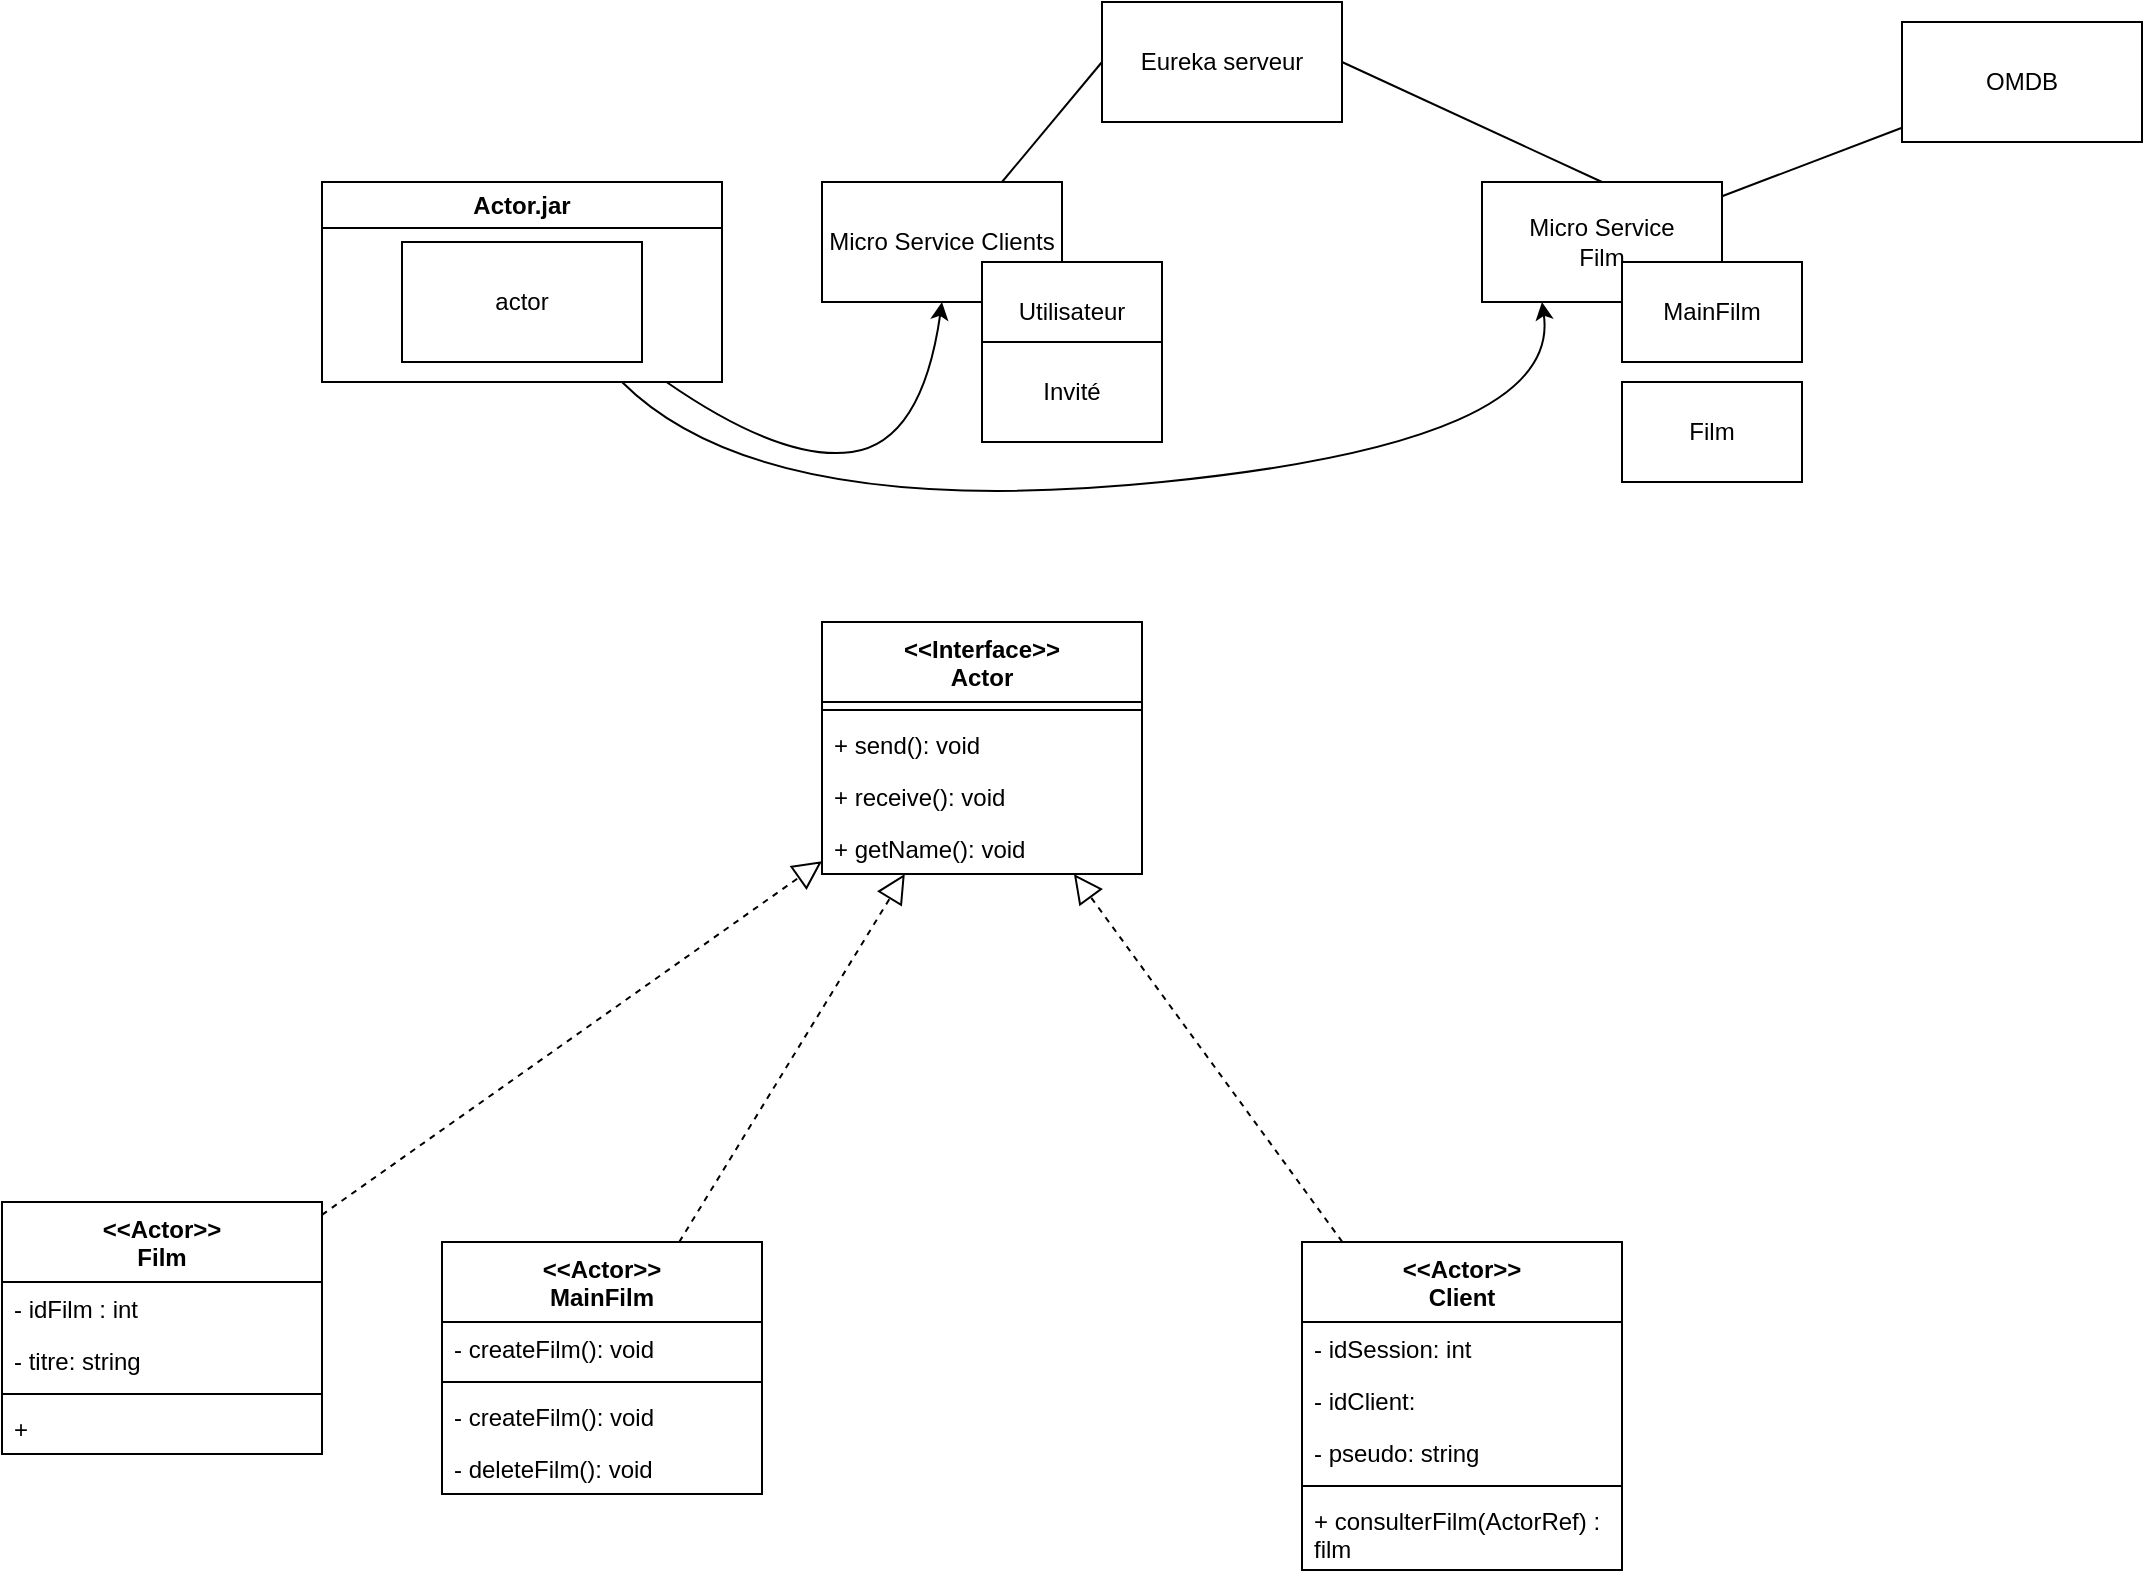 <mxfile>
    <diagram name="Page-1" id="xaepPVeMVHLdnXuHJ6hc">
        <mxGraphModel dx="1922" dy="495" grid="1" gridSize="10" guides="1" tooltips="1" connect="1" arrows="1" fold="1" page="1" pageScale="1" pageWidth="850" pageHeight="1100" math="0" shadow="0">
            <root>
                <mxCell id="0"/>
                <mxCell id="1" parent="0"/>
                <mxCell id="WF85bpnIwKM6t9ZRjDKj-1" value="Eureka serveur" style="rounded=0;whiteSpace=wrap;html=1;" parent="1" vertex="1">
                    <mxGeometry x="460" y="60" width="120" height="60" as="geometry"/>
                </mxCell>
                <mxCell id="WF85bpnIwKM6t9ZRjDKj-2" value="Micro Service&lt;div&gt;Film&lt;/div&gt;" style="rounded=0;whiteSpace=wrap;html=1;" parent="1" vertex="1">
                    <mxGeometry x="650" y="150" width="120" height="60" as="geometry"/>
                </mxCell>
                <mxCell id="WF85bpnIwKM6t9ZRjDKj-3" value="Micro Service Clients" style="rounded=0;whiteSpace=wrap;html=1;" parent="1" vertex="1">
                    <mxGeometry x="320" y="150" width="120" height="60" as="geometry"/>
                </mxCell>
                <mxCell id="WF85bpnIwKM6t9ZRjDKj-6" value="" style="endArrow=none;html=1;rounded=0;exitX=0.75;exitY=0;exitDx=0;exitDy=0;entryX=0;entryY=0.5;entryDx=0;entryDy=0;" parent="1" source="WF85bpnIwKM6t9ZRjDKj-3" target="WF85bpnIwKM6t9ZRjDKj-1" edge="1">
                    <mxGeometry width="50" height="50" relative="1" as="geometry">
                        <mxPoint x="400" y="280" as="sourcePoint"/>
                        <mxPoint x="450" y="230" as="targetPoint"/>
                    </mxGeometry>
                </mxCell>
                <mxCell id="WF85bpnIwKM6t9ZRjDKj-7" value="" style="endArrow=none;html=1;rounded=0;exitX=0.5;exitY=0;exitDx=0;exitDy=0;entryX=1;entryY=0.5;entryDx=0;entryDy=0;" parent="1" source="WF85bpnIwKM6t9ZRjDKj-2" target="WF85bpnIwKM6t9ZRjDKj-1" edge="1">
                    <mxGeometry width="50" height="50" relative="1" as="geometry">
                        <mxPoint x="400" y="280" as="sourcePoint"/>
                        <mxPoint x="450" y="230" as="targetPoint"/>
                    </mxGeometry>
                </mxCell>
                <mxCell id="WF85bpnIwKM6t9ZRjDKj-11" value="Actor.jar" style="swimlane;whiteSpace=wrap;html=1;" parent="1" vertex="1">
                    <mxGeometry x="70" y="150" width="200" height="100" as="geometry"/>
                </mxCell>
                <mxCell id="WF85bpnIwKM6t9ZRjDKj-8" value="actor" style="rounded=0;whiteSpace=wrap;html=1;" parent="WF85bpnIwKM6t9ZRjDKj-11" vertex="1">
                    <mxGeometry x="40" y="30" width="120" height="60" as="geometry"/>
                </mxCell>
                <mxCell id="WF85bpnIwKM6t9ZRjDKj-12" value="" style="curved=1;endArrow=classic;html=1;rounded=0;entryX=0.5;entryY=1;entryDx=0;entryDy=0;" parent="1" target="WF85bpnIwKM6t9ZRjDKj-3" edge="1" source="WF85bpnIwKM6t9ZRjDKj-11">
                    <mxGeometry width="50" height="50" relative="1" as="geometry">
                        <mxPoint x="210" y="250" as="sourcePoint"/>
                        <mxPoint x="450" y="230" as="targetPoint"/>
                        <Array as="points">
                            <mxPoint x="300" y="290"/>
                            <mxPoint x="370" y="280"/>
                        </Array>
                    </mxGeometry>
                </mxCell>
                <mxCell id="WF85bpnIwKM6t9ZRjDKj-13" value="" style="curved=1;endArrow=classic;html=1;rounded=0;entryX=0.25;entryY=1;entryDx=0;entryDy=0;" parent="1" target="WF85bpnIwKM6t9ZRjDKj-2" edge="1" source="WF85bpnIwKM6t9ZRjDKj-11">
                    <mxGeometry width="50" height="50" relative="1" as="geometry">
                        <mxPoint x="190" y="250" as="sourcePoint"/>
                        <mxPoint x="380" y="260" as="targetPoint"/>
                        <Array as="points">
                            <mxPoint x="290" y="320"/>
                            <mxPoint x="690" y="280"/>
                        </Array>
                    </mxGeometry>
                </mxCell>
                <mxCell id="WF85bpnIwKM6t9ZRjDKj-10" value="Utilisateur" style="rounded=0;whiteSpace=wrap;html=1;" parent="1" vertex="1">
                    <mxGeometry x="400" y="190" width="90" height="50" as="geometry"/>
                </mxCell>
                <mxCell id="WF85bpnIwKM6t9ZRjDKj-9" value="Film" style="rounded=0;whiteSpace=wrap;html=1;" parent="1" vertex="1">
                    <mxGeometry x="720" y="250" width="90" height="50" as="geometry"/>
                </mxCell>
                <mxCell id="2" value="&lt;div&gt;&amp;lt;&amp;lt;Interface&amp;gt;&amp;gt;&lt;/div&gt;Actor" style="swimlane;fontStyle=1;align=center;verticalAlign=top;childLayout=stackLayout;horizontal=1;startSize=40;horizontalStack=0;resizeParent=1;resizeParentMax=0;resizeLast=0;collapsible=1;marginBottom=0;whiteSpace=wrap;html=1;" vertex="1" parent="1">
                    <mxGeometry x="320" y="370" width="160" height="126" as="geometry"/>
                </mxCell>
                <mxCell id="4" value="" style="line;strokeWidth=1;fillColor=none;align=left;verticalAlign=middle;spacingTop=-1;spacingLeft=3;spacingRight=3;rotatable=0;labelPosition=right;points=[];portConstraint=eastwest;strokeColor=inherit;" vertex="1" parent="2">
                    <mxGeometry y="40" width="160" height="8" as="geometry"/>
                </mxCell>
                <mxCell id="5" value="+ send(): void" style="text;strokeColor=none;fillColor=none;align=left;verticalAlign=top;spacingLeft=4;spacingRight=4;overflow=hidden;rotatable=0;points=[[0,0.5],[1,0.5]];portConstraint=eastwest;whiteSpace=wrap;html=1;" vertex="1" parent="2">
                    <mxGeometry y="48" width="160" height="26" as="geometry"/>
                </mxCell>
                <mxCell id="6" value="+ receive(): void" style="text;strokeColor=none;fillColor=none;align=left;verticalAlign=top;spacingLeft=4;spacingRight=4;overflow=hidden;rotatable=0;points=[[0,0.5],[1,0.5]];portConstraint=eastwest;whiteSpace=wrap;html=1;" vertex="1" parent="2">
                    <mxGeometry y="74" width="160" height="26" as="geometry"/>
                </mxCell>
                <mxCell id="7" value="+ getName(): void" style="text;strokeColor=none;fillColor=none;align=left;verticalAlign=top;spacingLeft=4;spacingRight=4;overflow=hidden;rotatable=0;points=[[0,0.5],[1,0.5]];portConstraint=eastwest;whiteSpace=wrap;html=1;" vertex="1" parent="2">
                    <mxGeometry y="100" width="160" height="26" as="geometry"/>
                </mxCell>
                <mxCell id="9" value="&lt;div&gt;&amp;lt;&amp;lt;Actor&amp;gt;&amp;gt;&lt;/div&gt;Client" style="swimlane;fontStyle=1;align=center;verticalAlign=top;childLayout=stackLayout;horizontal=1;startSize=40;horizontalStack=0;resizeParent=1;resizeParentMax=0;resizeLast=0;collapsible=1;marginBottom=0;whiteSpace=wrap;html=1;" vertex="1" parent="1">
                    <mxGeometry x="560" y="680" width="160" height="164" as="geometry"/>
                </mxCell>
                <mxCell id="15" value="- idSession: int" style="text;strokeColor=none;fillColor=none;align=left;verticalAlign=top;spacingLeft=4;spacingRight=4;overflow=hidden;rotatable=0;points=[[0,0.5],[1,0.5]];portConstraint=eastwest;whiteSpace=wrap;html=1;" vertex="1" parent="9">
                    <mxGeometry y="40" width="160" height="26" as="geometry"/>
                </mxCell>
                <mxCell id="14" value="- idClient:&amp;nbsp;" style="text;strokeColor=none;fillColor=none;align=left;verticalAlign=top;spacingLeft=4;spacingRight=4;overflow=hidden;rotatable=0;points=[[0,0.5],[1,0.5]];portConstraint=eastwest;whiteSpace=wrap;html=1;" vertex="1" parent="9">
                    <mxGeometry y="66" width="160" height="26" as="geometry"/>
                </mxCell>
                <mxCell id="17" value="- pseudo: string" style="text;strokeColor=none;fillColor=none;align=left;verticalAlign=top;spacingLeft=4;spacingRight=4;overflow=hidden;rotatable=0;points=[[0,0.5],[1,0.5]];portConstraint=eastwest;whiteSpace=wrap;html=1;" vertex="1" parent="9">
                    <mxGeometry y="92" width="160" height="26" as="geometry"/>
                </mxCell>
                <mxCell id="11" value="" style="line;strokeWidth=1;fillColor=none;align=left;verticalAlign=middle;spacingTop=-1;spacingLeft=3;spacingRight=3;rotatable=0;labelPosition=right;points=[];portConstraint=eastwest;strokeColor=inherit;" vertex="1" parent="9">
                    <mxGeometry y="118" width="160" height="8" as="geometry"/>
                </mxCell>
                <mxCell id="12" value="+ consulterFilm(ActorRef) : film" style="text;strokeColor=none;fillColor=none;align=left;verticalAlign=top;spacingLeft=4;spacingRight=4;overflow=hidden;rotatable=0;points=[[0,0.5],[1,0.5]];portConstraint=eastwest;whiteSpace=wrap;html=1;" vertex="1" parent="9">
                    <mxGeometry y="126" width="160" height="38" as="geometry"/>
                </mxCell>
                <mxCell id="18" value="" style="endArrow=block;dashed=1;endFill=0;endSize=12;html=1;" edge="1" parent="1" source="9" target="2">
                    <mxGeometry width="160" relative="1" as="geometry">
                        <mxPoint x="250" y="700" as="sourcePoint"/>
                        <mxPoint x="410" y="700" as="targetPoint"/>
                    </mxGeometry>
                </mxCell>
                <mxCell id="19" value="&lt;div&gt;&amp;lt;&amp;lt;Actor&amp;gt;&amp;gt;&lt;/div&gt;MainFilm" style="swimlane;fontStyle=1;align=center;verticalAlign=top;childLayout=stackLayout;horizontal=1;startSize=40;horizontalStack=0;resizeParent=1;resizeParentMax=0;resizeLast=0;collapsible=1;marginBottom=0;whiteSpace=wrap;html=1;" vertex="1" parent="1">
                    <mxGeometry x="130" y="680" width="160" height="126" as="geometry"/>
                </mxCell>
                <mxCell id="45" value="- createFilm(): void" style="text;strokeColor=none;fillColor=none;align=left;verticalAlign=top;spacingLeft=4;spacingRight=4;overflow=hidden;rotatable=0;points=[[0,0.5],[1,0.5]];portConstraint=eastwest;whiteSpace=wrap;html=1;" vertex="1" parent="19">
                    <mxGeometry y="40" width="160" height="26" as="geometry"/>
                </mxCell>
                <mxCell id="23" value="" style="line;strokeWidth=1;fillColor=none;align=left;verticalAlign=middle;spacingTop=-1;spacingLeft=3;spacingRight=3;rotatable=0;labelPosition=right;points=[];portConstraint=eastwest;strokeColor=inherit;" vertex="1" parent="19">
                    <mxGeometry y="66" width="160" height="8" as="geometry"/>
                </mxCell>
                <mxCell id="42" value="- createFilm(): void" style="text;strokeColor=none;fillColor=none;align=left;verticalAlign=top;spacingLeft=4;spacingRight=4;overflow=hidden;rotatable=0;points=[[0,0.5],[1,0.5]];portConstraint=eastwest;whiteSpace=wrap;html=1;" vertex="1" parent="19">
                    <mxGeometry y="74" width="160" height="26" as="geometry"/>
                </mxCell>
                <mxCell id="44" value="- deleteFilm(): void" style="text;strokeColor=none;fillColor=none;align=left;verticalAlign=top;spacingLeft=4;spacingRight=4;overflow=hidden;rotatable=0;points=[[0,0.5],[1,0.5]];portConstraint=eastwest;whiteSpace=wrap;html=1;" vertex="1" parent="19">
                    <mxGeometry y="100" width="160" height="26" as="geometry"/>
                </mxCell>
                <mxCell id="25" value="" style="endArrow=block;dashed=1;endFill=0;endSize=12;html=1;" edge="1" parent="1" source="19" target="2">
                    <mxGeometry width="160" relative="1" as="geometry">
                        <mxPoint x="540" y="570" as="sourcePoint"/>
                        <mxPoint x="474" y="506" as="targetPoint"/>
                    </mxGeometry>
                </mxCell>
                <mxCell id="35" value="&lt;div&gt;&amp;lt;&amp;lt;Actor&amp;gt;&amp;gt;&lt;/div&gt;Film" style="swimlane;fontStyle=1;align=center;verticalAlign=top;childLayout=stackLayout;horizontal=1;startSize=40;horizontalStack=0;resizeParent=1;resizeParentMax=0;resizeLast=0;collapsible=1;marginBottom=0;whiteSpace=wrap;html=1;" vertex="1" parent="1">
                    <mxGeometry x="-90" y="660" width="160" height="126" as="geometry"/>
                </mxCell>
                <mxCell id="36" value="- idFilm : int" style="text;strokeColor=none;fillColor=none;align=left;verticalAlign=top;spacingLeft=4;spacingRight=4;overflow=hidden;rotatable=0;points=[[0,0.5],[1,0.5]];portConstraint=eastwest;whiteSpace=wrap;html=1;" vertex="1" parent="35">
                    <mxGeometry y="40" width="160" height="26" as="geometry"/>
                </mxCell>
                <mxCell id="37" value="- titre: string" style="text;strokeColor=none;fillColor=none;align=left;verticalAlign=top;spacingLeft=4;spacingRight=4;overflow=hidden;rotatable=0;points=[[0,0.5],[1,0.5]];portConstraint=eastwest;whiteSpace=wrap;html=1;" vertex="1" parent="35">
                    <mxGeometry y="66" width="160" height="26" as="geometry"/>
                </mxCell>
                <mxCell id="38" value="" style="line;strokeWidth=1;fillColor=none;align=left;verticalAlign=middle;spacingTop=-1;spacingLeft=3;spacingRight=3;rotatable=0;labelPosition=right;points=[];portConstraint=eastwest;strokeColor=inherit;" vertex="1" parent="35">
                    <mxGeometry y="92" width="160" height="8" as="geometry"/>
                </mxCell>
                <mxCell id="39" value="+&amp;nbsp;" style="text;strokeColor=none;fillColor=none;align=left;verticalAlign=top;spacingLeft=4;spacingRight=4;overflow=hidden;rotatable=0;points=[[0,0.5],[1,0.5]];portConstraint=eastwest;whiteSpace=wrap;html=1;" vertex="1" parent="35">
                    <mxGeometry y="100" width="160" height="26" as="geometry"/>
                </mxCell>
                <mxCell id="40" value="" style="endArrow=block;dashed=1;endFill=0;endSize=12;html=1;" edge="1" parent="1" source="35" target="2">
                    <mxGeometry width="160" relative="1" as="geometry">
                        <mxPoint x="256" y="570" as="sourcePoint"/>
                        <mxPoint x="334" y="506" as="targetPoint"/>
                    </mxGeometry>
                </mxCell>
                <mxCell id="41" value="MainFilm" style="rounded=0;whiteSpace=wrap;html=1;" vertex="1" parent="1">
                    <mxGeometry x="720" y="190" width="90" height="50" as="geometry"/>
                </mxCell>
                <mxCell id="46" value="OMDB" style="rounded=0;whiteSpace=wrap;html=1;" vertex="1" parent="1">
                    <mxGeometry x="860" y="70" width="120" height="60" as="geometry"/>
                </mxCell>
                <mxCell id="47" value="" style="endArrow=none;html=1;rounded=0;" edge="1" parent="1" source="WF85bpnIwKM6t9ZRjDKj-2" target="46">
                    <mxGeometry width="50" height="50" relative="1" as="geometry">
                        <mxPoint x="720" y="160" as="sourcePoint"/>
                        <mxPoint x="590" y="100" as="targetPoint"/>
                    </mxGeometry>
                </mxCell>
                <mxCell id="48" value="Invité" style="rounded=0;whiteSpace=wrap;html=1;" vertex="1" parent="1">
                    <mxGeometry x="400" y="230" width="90" height="50" as="geometry"/>
                </mxCell>
            </root>
        </mxGraphModel>
    </diagram>
</mxfile>